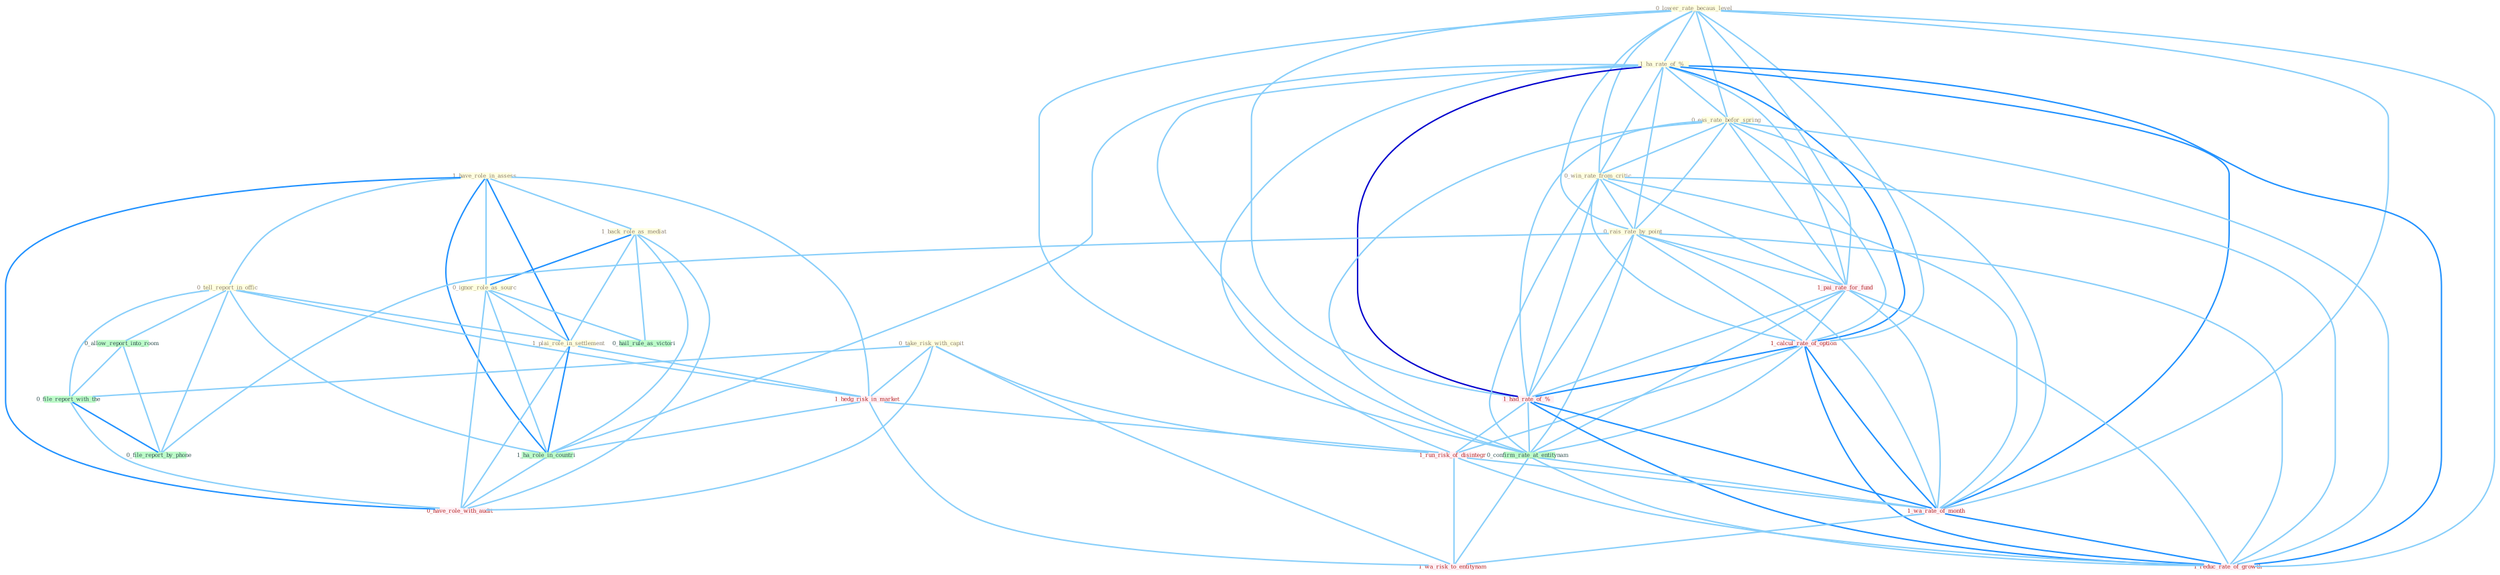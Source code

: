 Graph G{ 
    node
    [shape=polygon,style=filled,width=.5,height=.06,color="#BDFCC9",fixedsize=true,fontsize=4,
    fontcolor="#2f4f4f"];
    {node
    [color="#ffffe0", fontcolor="#8b7d6b"] "0_lower_rate_becaus_level " "1_have_role_in_assess " "0_take_risk_with_capit " "1_back_role_as_mediat " "0_tell_report_in_offic " "1_ha_rate_of_% " "0_eas_rate_befor_spring " "0_ignor_role_as_sourc " "1_plai_role_in_settlement " "0_win_rate_from_critic " "0_rais_rate_by_point "}
{node [color="#fff0f5", fontcolor="#b22222"] "1_pai_rate_for_fund " "1_hedg_risk_in_market " "1_calcul_rate_of_option " "1_had_rate_of_% " "1_run_risk_of_disintegr " "0_have_role_with_audit " "1_wa_rate_of_month " "1_wa_risk_to_entitynam " "1_reduc_rate_of_growth "}
edge [color="#B0E2FF"];

	"0_lower_rate_becaus_level " -- "1_ha_rate_of_% " [w="1", color="#87cefa" ];
	"0_lower_rate_becaus_level " -- "0_eas_rate_befor_spring " [w="1", color="#87cefa" ];
	"0_lower_rate_becaus_level " -- "0_win_rate_from_critic " [w="1", color="#87cefa" ];
	"0_lower_rate_becaus_level " -- "0_rais_rate_by_point " [w="1", color="#87cefa" ];
	"0_lower_rate_becaus_level " -- "1_pai_rate_for_fund " [w="1", color="#87cefa" ];
	"0_lower_rate_becaus_level " -- "1_calcul_rate_of_option " [w="1", color="#87cefa" ];
	"0_lower_rate_becaus_level " -- "1_had_rate_of_% " [w="1", color="#87cefa" ];
	"0_lower_rate_becaus_level " -- "0_confirm_rate_at_entitynam " [w="1", color="#87cefa" ];
	"0_lower_rate_becaus_level " -- "1_wa_rate_of_month " [w="1", color="#87cefa" ];
	"0_lower_rate_becaus_level " -- "1_reduc_rate_of_growth " [w="1", color="#87cefa" ];
	"1_have_role_in_assess " -- "1_back_role_as_mediat " [w="1", color="#87cefa" ];
	"1_have_role_in_assess " -- "0_tell_report_in_offic " [w="1", color="#87cefa" ];
	"1_have_role_in_assess " -- "0_ignor_role_as_sourc " [w="1", color="#87cefa" ];
	"1_have_role_in_assess " -- "1_plai_role_in_settlement " [w="2", color="#1e90ff" , len=0.8];
	"1_have_role_in_assess " -- "1_hedg_risk_in_market " [w="1", color="#87cefa" ];
	"1_have_role_in_assess " -- "1_ha_role_in_countri " [w="2", color="#1e90ff" , len=0.8];
	"1_have_role_in_assess " -- "0_have_role_with_audit " [w="2", color="#1e90ff" , len=0.8];
	"0_take_risk_with_capit " -- "1_hedg_risk_in_market " [w="1", color="#87cefa" ];
	"0_take_risk_with_capit " -- "0_file_report_with_the " [w="1", color="#87cefa" ];
	"0_take_risk_with_capit " -- "1_run_risk_of_disintegr " [w="1", color="#87cefa" ];
	"0_take_risk_with_capit " -- "0_have_role_with_audit " [w="1", color="#87cefa" ];
	"0_take_risk_with_capit " -- "1_wa_risk_to_entitynam " [w="1", color="#87cefa" ];
	"1_back_role_as_mediat " -- "0_ignor_role_as_sourc " [w="2", color="#1e90ff" , len=0.8];
	"1_back_role_as_mediat " -- "1_plai_role_in_settlement " [w="1", color="#87cefa" ];
	"1_back_role_as_mediat " -- "1_ha_role_in_countri " [w="1", color="#87cefa" ];
	"1_back_role_as_mediat " -- "0_hail_rule_as_victori " [w="1", color="#87cefa" ];
	"1_back_role_as_mediat " -- "0_have_role_with_audit " [w="1", color="#87cefa" ];
	"0_tell_report_in_offic " -- "1_plai_role_in_settlement " [w="1", color="#87cefa" ];
	"0_tell_report_in_offic " -- "0_allow_report_into_room " [w="1", color="#87cefa" ];
	"0_tell_report_in_offic " -- "1_hedg_risk_in_market " [w="1", color="#87cefa" ];
	"0_tell_report_in_offic " -- "1_ha_role_in_countri " [w="1", color="#87cefa" ];
	"0_tell_report_in_offic " -- "0_file_report_with_the " [w="1", color="#87cefa" ];
	"0_tell_report_in_offic " -- "0_file_report_by_phone " [w="1", color="#87cefa" ];
	"1_ha_rate_of_% " -- "0_eas_rate_befor_spring " [w="1", color="#87cefa" ];
	"1_ha_rate_of_% " -- "0_win_rate_from_critic " [w="1", color="#87cefa" ];
	"1_ha_rate_of_% " -- "0_rais_rate_by_point " [w="1", color="#87cefa" ];
	"1_ha_rate_of_% " -- "1_pai_rate_for_fund " [w="1", color="#87cefa" ];
	"1_ha_rate_of_% " -- "1_ha_role_in_countri " [w="1", color="#87cefa" ];
	"1_ha_rate_of_% " -- "1_calcul_rate_of_option " [w="2", color="#1e90ff" , len=0.8];
	"1_ha_rate_of_% " -- "1_had_rate_of_% " [w="3", color="#0000cd" , len=0.6];
	"1_ha_rate_of_% " -- "0_confirm_rate_at_entitynam " [w="1", color="#87cefa" ];
	"1_ha_rate_of_% " -- "1_run_risk_of_disintegr " [w="1", color="#87cefa" ];
	"1_ha_rate_of_% " -- "1_wa_rate_of_month " [w="2", color="#1e90ff" , len=0.8];
	"1_ha_rate_of_% " -- "1_reduc_rate_of_growth " [w="2", color="#1e90ff" , len=0.8];
	"0_eas_rate_befor_spring " -- "0_win_rate_from_critic " [w="1", color="#87cefa" ];
	"0_eas_rate_befor_spring " -- "0_rais_rate_by_point " [w="1", color="#87cefa" ];
	"0_eas_rate_befor_spring " -- "1_pai_rate_for_fund " [w="1", color="#87cefa" ];
	"0_eas_rate_befor_spring " -- "1_calcul_rate_of_option " [w="1", color="#87cefa" ];
	"0_eas_rate_befor_spring " -- "1_had_rate_of_% " [w="1", color="#87cefa" ];
	"0_eas_rate_befor_spring " -- "0_confirm_rate_at_entitynam " [w="1", color="#87cefa" ];
	"0_eas_rate_befor_spring " -- "1_wa_rate_of_month " [w="1", color="#87cefa" ];
	"0_eas_rate_befor_spring " -- "1_reduc_rate_of_growth " [w="1", color="#87cefa" ];
	"0_ignor_role_as_sourc " -- "1_plai_role_in_settlement " [w="1", color="#87cefa" ];
	"0_ignor_role_as_sourc " -- "1_ha_role_in_countri " [w="1", color="#87cefa" ];
	"0_ignor_role_as_sourc " -- "0_hail_rule_as_victori " [w="1", color="#87cefa" ];
	"0_ignor_role_as_sourc " -- "0_have_role_with_audit " [w="1", color="#87cefa" ];
	"1_plai_role_in_settlement " -- "1_hedg_risk_in_market " [w="1", color="#87cefa" ];
	"1_plai_role_in_settlement " -- "1_ha_role_in_countri " [w="2", color="#1e90ff" , len=0.8];
	"1_plai_role_in_settlement " -- "0_have_role_with_audit " [w="1", color="#87cefa" ];
	"0_win_rate_from_critic " -- "0_rais_rate_by_point " [w="1", color="#87cefa" ];
	"0_win_rate_from_critic " -- "1_pai_rate_for_fund " [w="1", color="#87cefa" ];
	"0_win_rate_from_critic " -- "1_calcul_rate_of_option " [w="1", color="#87cefa" ];
	"0_win_rate_from_critic " -- "1_had_rate_of_% " [w="1", color="#87cefa" ];
	"0_win_rate_from_critic " -- "0_confirm_rate_at_entitynam " [w="1", color="#87cefa" ];
	"0_win_rate_from_critic " -- "1_wa_rate_of_month " [w="1", color="#87cefa" ];
	"0_win_rate_from_critic " -- "1_reduc_rate_of_growth " [w="1", color="#87cefa" ];
	"0_rais_rate_by_point " -- "1_pai_rate_for_fund " [w="1", color="#87cefa" ];
	"0_rais_rate_by_point " -- "1_calcul_rate_of_option " [w="1", color="#87cefa" ];
	"0_rais_rate_by_point " -- "1_had_rate_of_% " [w="1", color="#87cefa" ];
	"0_rais_rate_by_point " -- "0_confirm_rate_at_entitynam " [w="1", color="#87cefa" ];
	"0_rais_rate_by_point " -- "0_file_report_by_phone " [w="1", color="#87cefa" ];
	"0_rais_rate_by_point " -- "1_wa_rate_of_month " [w="1", color="#87cefa" ];
	"0_rais_rate_by_point " -- "1_reduc_rate_of_growth " [w="1", color="#87cefa" ];
	"1_pai_rate_for_fund " -- "1_calcul_rate_of_option " [w="1", color="#87cefa" ];
	"1_pai_rate_for_fund " -- "1_had_rate_of_% " [w="1", color="#87cefa" ];
	"1_pai_rate_for_fund " -- "0_confirm_rate_at_entitynam " [w="1", color="#87cefa" ];
	"1_pai_rate_for_fund " -- "1_wa_rate_of_month " [w="1", color="#87cefa" ];
	"1_pai_rate_for_fund " -- "1_reduc_rate_of_growth " [w="1", color="#87cefa" ];
	"0_allow_report_into_room " -- "0_file_report_with_the " [w="1", color="#87cefa" ];
	"0_allow_report_into_room " -- "0_file_report_by_phone " [w="1", color="#87cefa" ];
	"1_hedg_risk_in_market " -- "1_ha_role_in_countri " [w="1", color="#87cefa" ];
	"1_hedg_risk_in_market " -- "1_run_risk_of_disintegr " [w="1", color="#87cefa" ];
	"1_hedg_risk_in_market " -- "1_wa_risk_to_entitynam " [w="1", color="#87cefa" ];
	"1_ha_role_in_countri " -- "0_have_role_with_audit " [w="1", color="#87cefa" ];
	"0_file_report_with_the " -- "0_file_report_by_phone " [w="2", color="#1e90ff" , len=0.8];
	"0_file_report_with_the " -- "0_have_role_with_audit " [w="1", color="#87cefa" ];
	"1_calcul_rate_of_option " -- "1_had_rate_of_% " [w="2", color="#1e90ff" , len=0.8];
	"1_calcul_rate_of_option " -- "0_confirm_rate_at_entitynam " [w="1", color="#87cefa" ];
	"1_calcul_rate_of_option " -- "1_run_risk_of_disintegr " [w="1", color="#87cefa" ];
	"1_calcul_rate_of_option " -- "1_wa_rate_of_month " [w="2", color="#1e90ff" , len=0.8];
	"1_calcul_rate_of_option " -- "1_reduc_rate_of_growth " [w="2", color="#1e90ff" , len=0.8];
	"1_had_rate_of_% " -- "0_confirm_rate_at_entitynam " [w="1", color="#87cefa" ];
	"1_had_rate_of_% " -- "1_run_risk_of_disintegr " [w="1", color="#87cefa" ];
	"1_had_rate_of_% " -- "1_wa_rate_of_month " [w="2", color="#1e90ff" , len=0.8];
	"1_had_rate_of_% " -- "1_reduc_rate_of_growth " [w="2", color="#1e90ff" , len=0.8];
	"0_confirm_rate_at_entitynam " -- "1_wa_rate_of_month " [w="1", color="#87cefa" ];
	"0_confirm_rate_at_entitynam " -- "1_wa_risk_to_entitynam " [w="1", color="#87cefa" ];
	"0_confirm_rate_at_entitynam " -- "1_reduc_rate_of_growth " [w="1", color="#87cefa" ];
	"1_run_risk_of_disintegr " -- "1_wa_rate_of_month " [w="1", color="#87cefa" ];
	"1_run_risk_of_disintegr " -- "1_wa_risk_to_entitynam " [w="1", color="#87cefa" ];
	"1_run_risk_of_disintegr " -- "1_reduc_rate_of_growth " [w="1", color="#87cefa" ];
	"1_wa_rate_of_month " -- "1_wa_risk_to_entitynam " [w="1", color="#87cefa" ];
	"1_wa_rate_of_month " -- "1_reduc_rate_of_growth " [w="2", color="#1e90ff" , len=0.8];
}